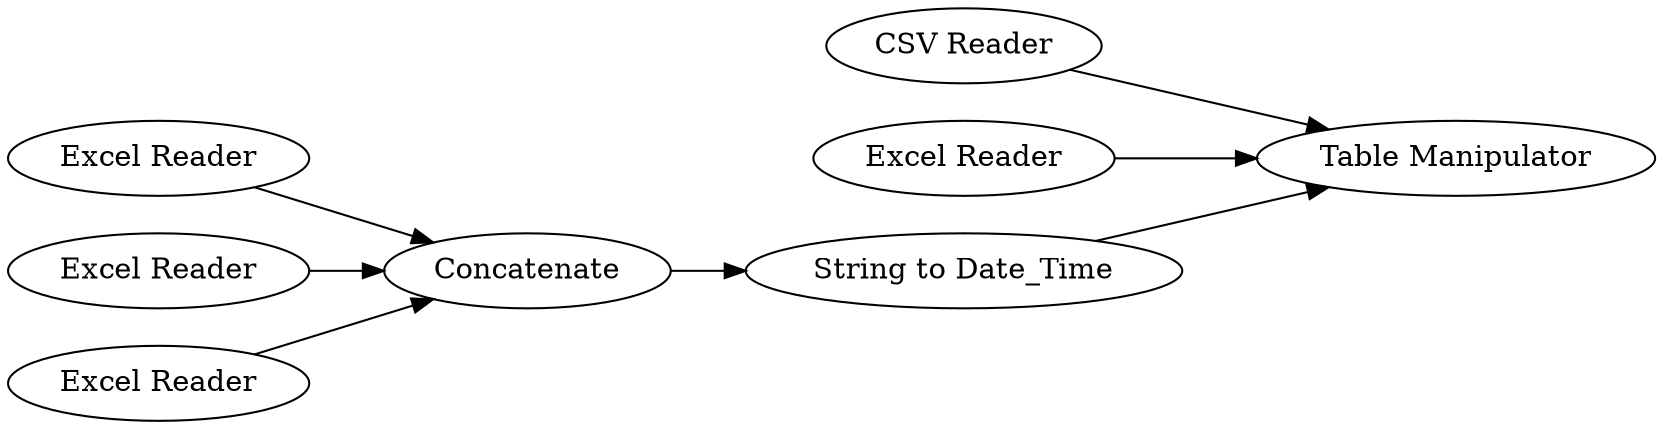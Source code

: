 digraph {
	2 [label="CSV Reader"]
	3 [label="Excel Reader"]
	4 [label="Excel Reader"]
	5 [label="Excel Reader"]
	6 [label="Excel Reader"]
	7 [label=Concatenate]
	8 [label="Table Manipulator"]
	9 [label="String to Date_Time"]
	2 -> 8
	3 -> 8
	4 -> 7
	5 -> 7
	6 -> 7
	7 -> 9
	9 -> 8
	rankdir=LR
}
